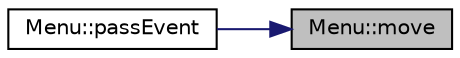 digraph "Menu::move"
{
 // LATEX_PDF_SIZE
  edge [fontname="Helvetica",fontsize="10",labelfontname="Helvetica",labelfontsize="10"];
  node [fontname="Helvetica",fontsize="10",shape=record];
  rankdir="RL";
  Node1 [label="Menu::move",height=0.2,width=0.4,color="black", fillcolor="grey75", style="filled", fontcolor="black",tooltip="Zmienia aktualny wybór w menu. Funkcja przeznaczona tylko dla obsługi klawiatury."];
  Node1 -> Node2 [dir="back",color="midnightblue",fontsize="10",style="solid",fontname="Helvetica"];
  Node2 [label="Menu::passEvent",height=0.2,width=0.4,color="black", fillcolor="white", style="filled",URL="$class_menu.html#a6c1588af78e69c193020260d22fd8670",tooltip="Obsługuje zdarzenia wykonane przez gracza. Obsługiwana jest klawiatura oraz myszka gracza."];
}
